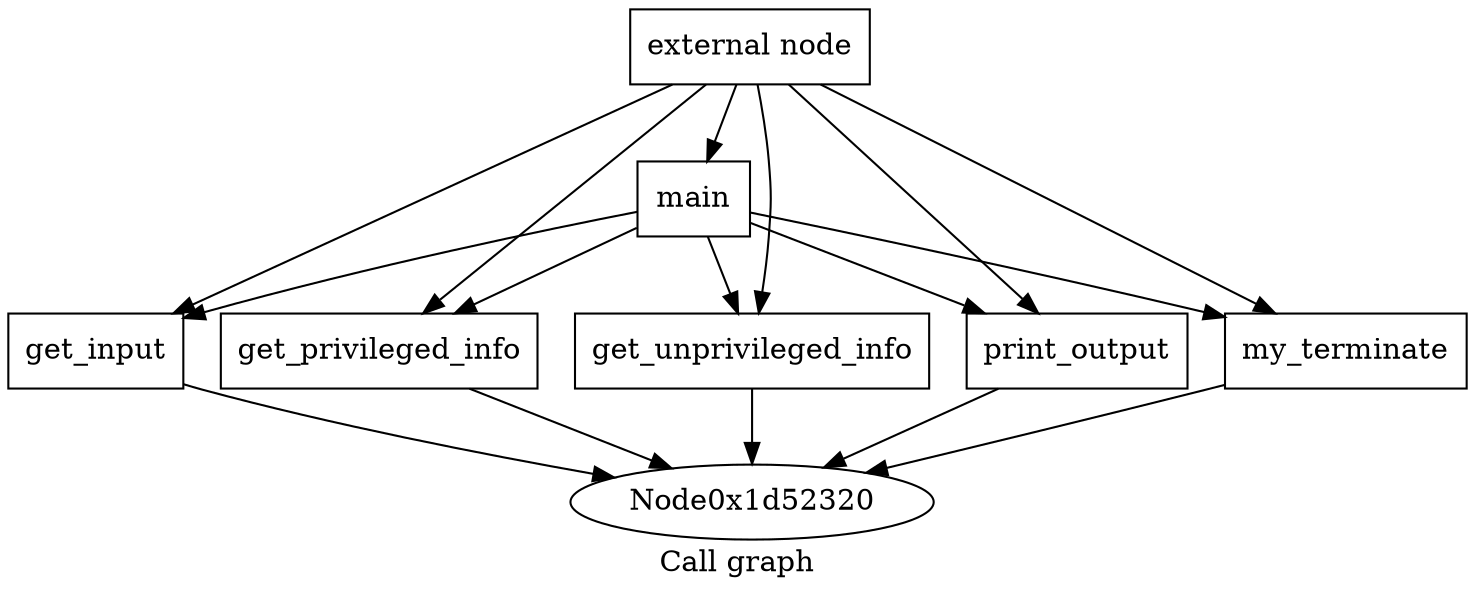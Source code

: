 digraph "Call graph" {
	label="Call graph";

	Node0x1d522f0 [shape=record,label="{external node}"];
	Node0x1d522f0 -> Node0x1d52390;
	Node0x1d522f0 -> Node0x1d52430;
	Node0x1d522f0 -> Node0x1d524d0;
	Node0x1d522f0 -> Node0x1d52460;
	Node0x1d522f0 -> Node0x1d52580;
	Node0x1d522f0 -> Node0x1d525f0;
	Node0x1d52390 [shape=record,label="{main}"];
	Node0x1d52390 -> Node0x1d52430;
	Node0x1d52390 -> Node0x1d524d0;
	Node0x1d52390 -> Node0x1d52460;
	Node0x1d52390 -> Node0x1d52580;
	Node0x1d52390 -> Node0x1d525f0;
	Node0x1d52430 [shape=record,label="{get_input}"];
	Node0x1d52430 -> Node0x1d52320;
	Node0x1d524d0 [shape=record,label="{get_privileged_info}"];
	Node0x1d524d0 -> Node0x1d52320;
	Node0x1d52460 [shape=record,label="{get_unprivileged_info}"];
	Node0x1d52460 -> Node0x1d52320;
	Node0x1d52580 [shape=record,label="{print_output}"];
	Node0x1d52580 -> Node0x1d52320;
	Node0x1d525f0 [shape=record,label="{my_terminate}"];
	Node0x1d525f0 -> Node0x1d52320;
}
